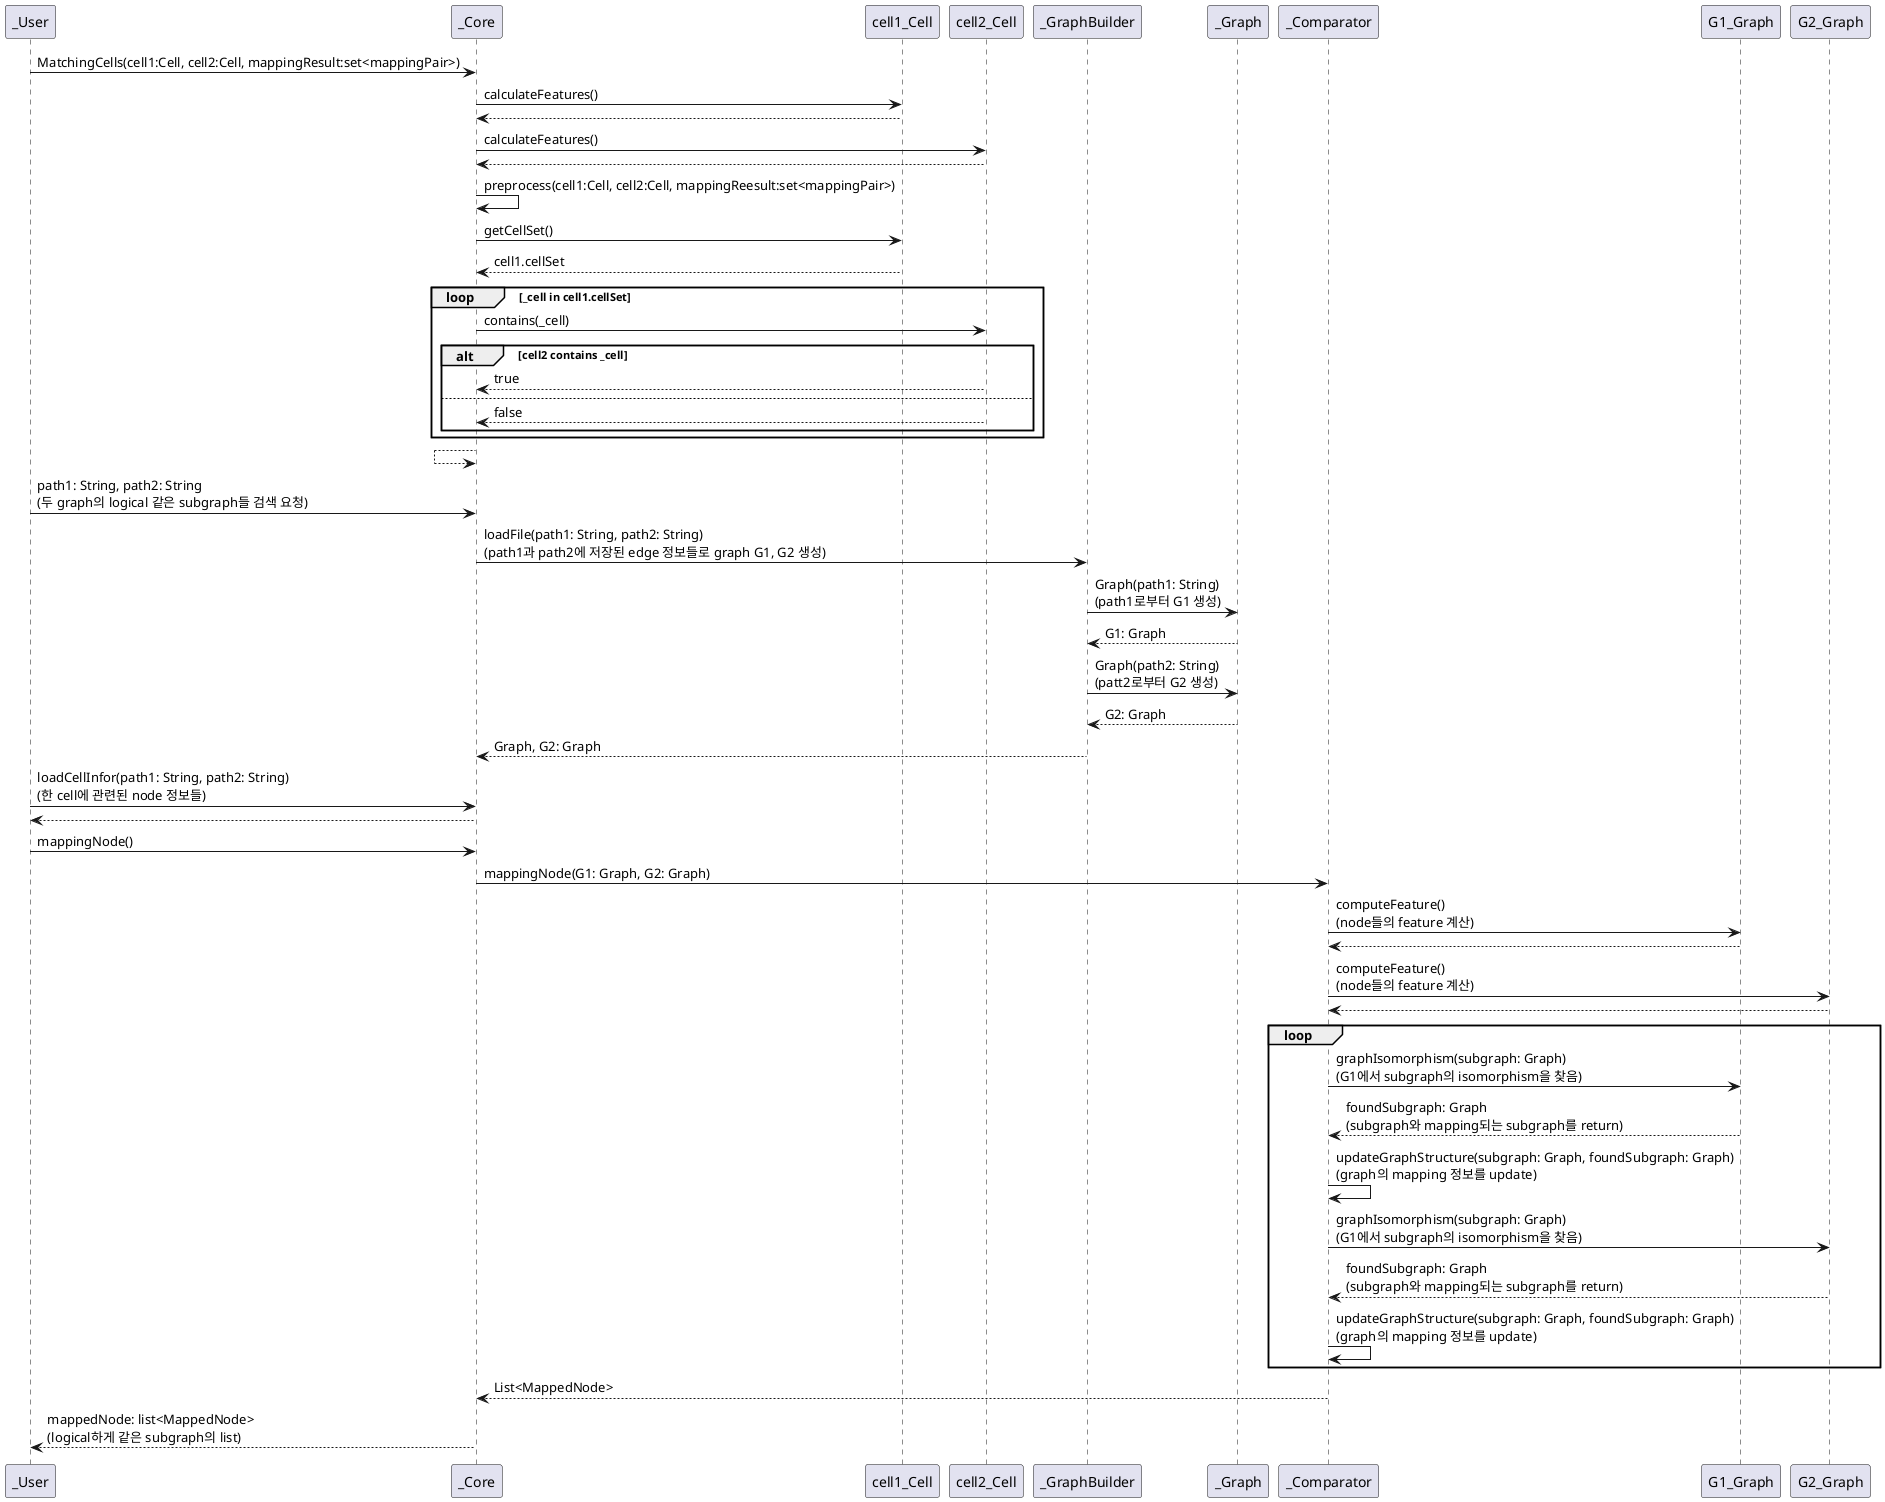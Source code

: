 @startuml nodeMapSequenceDiagram
_User -> _Core: MatchingCells(cell1:Cell, cell2:Cell, mappingResult:set<mappingPair>)
_Core -> cell1_Cell : calculateFeatures()
_Core <-- cell1_Cell 
_Core -> cell2_Cell : calculateFeatures()
_Core <-- cell2_Cell 

_Core->_Core:preprocess(cell1:Cell, cell2:Cell, mappingReesult:set<mappingPair>)
_Core->cell1_Cell:getCellSet()
_Core<--cell1_Cell: cell1.cellSet
loop _cell in cell1.cellSet
_Core -> cell2_Cell: contains(_cell)
alt cell2 contains _cell
_Core <-- cell2_Cell: true

else 
_Core <-- cell2_Cell: false
end
end
_Core<--_Core
_User -> _Core: path1: String, path2: String\n(두 graph의 logical 같은 subgraph들 검색 요청)

_Core -> _GraphBuilder: loadFile(path1: String, path2: String)\n(path1과 path2에 저장된 edge 정보들로 graph G1, G2 생성)
_GraphBuilder -> _Graph: Graph(path1: String)\n(path1로부터 G1 생성)
return G1: Graph
_GraphBuilder -> _Graph: Graph(path2: String)\n(patt2로부터 G2 생성)
return G2: Graph
_Core <-- _GraphBuilder: Graph, G2: Graph

_User -> _Core: loadCellInfor(path1: String, path2: String)\n(한 cell에 관련된 node 정보들)
_User <-- _Core

_User -> _Core: mappingNode()

_Core -> _Comparator: mappingNode(G1: Graph, G2: Graph)
_Comparator -> G1_Graph: computeFeature()\n(node들의 feature 계산)
_Comparator <-- G1_Graph

_Comparator -> G2_Graph: computeFeature()\n(node들의 feature 계산)
_Comparator <-- G2_Graph

loop 
_Comparator -> G1_Graph: graphIsomorphism(subgraph: Graph)\n(G1에서 subgraph의 isomorphism을 찾음)
_Comparator <-- G1_Graph: foundSubgraph: Graph\n(subgraph와 mapping되는 subgraph를 return)
_Comparator -> _Comparator: updateGraphStructure(subgraph: Graph, foundSubgraph: Graph)\n(graph의 mapping 정보를 update)

_Comparator -> G2_Graph: graphIsomorphism(subgraph: Graph)\n(G1에서 subgraph의 isomorphism을 찾음)
_Comparator <-- G2_Graph: foundSubgraph: Graph\n(subgraph와 mapping되는 subgraph를 return)
_Comparator -> _Comparator: updateGraphStructure(subgraph: Graph, foundSubgraph: Graph)\n(graph의 mapping 정보를 update)
end 



_Core <-- _Comparator: List<MappedNode>
_User <-- _Core: mappedNode: list<MappedNode>\n(logical하게 같은 subgraph의 list)

@enduml
